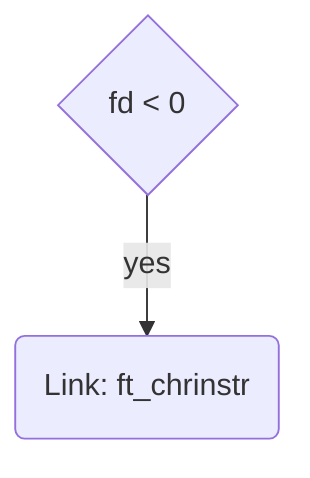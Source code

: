 ---
titel: get_next_line
---

flowchart TD
A{fd < 0} -- yes -->B("Link": ft_chrinstr)
click B "http://www.https://github.com/ELREKO/get_next_line/blob/main/doc/diagramm/ft_chrinstr.mmd" "This is a tooltip for a link" _blank